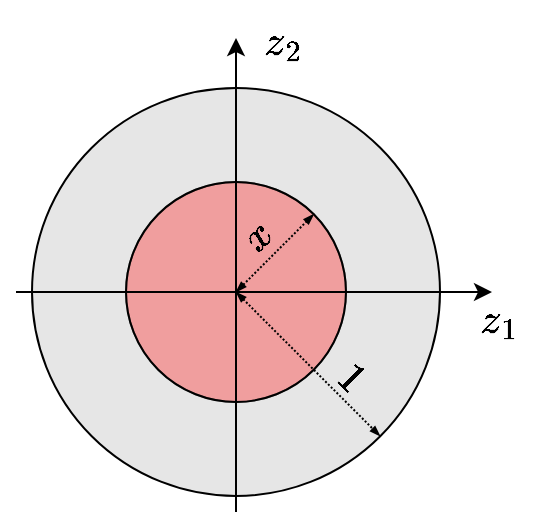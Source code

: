 <mxfile version="24.2.5" type="device">
  <diagram name="Página-1" id="E-DP9fMv0TR5NF7smadX">
    <mxGraphModel dx="779" dy="482" grid="1" gridSize="6" guides="1" tooltips="1" connect="1" arrows="1" fold="1" page="1" pageScale="1" pageWidth="290" pageHeight="320" background="#ffffff" math="1" shadow="0">
      <root>
        <mxCell id="0" />
        <mxCell id="1" parent="0" />
        <mxCell id="xAZlT9sS_4fq85W6sB17-2" value="" style="ellipse;whiteSpace=wrap;html=1;aspect=fixed;fillColor=#E6E6E6;" parent="1" vertex="1">
          <mxGeometry x="32" y="47" width="204" height="204" as="geometry" />
        </mxCell>
        <mxCell id="XVFy80TCQt1yeqZxp_9k-1" value="" style="ellipse;whiteSpace=wrap;html=1;aspect=fixed;fillColor=#FF3333;opacity=40;" vertex="1" parent="1">
          <mxGeometry x="79" y="94" width="110" height="110" as="geometry" />
        </mxCell>
        <mxCell id="XVFy80TCQt1yeqZxp_9k-2" value="" style="ellipse;whiteSpace=wrap;html=1;aspect=fixed;fillColor=none;" vertex="1" parent="1">
          <mxGeometry x="79" y="94" width="110" height="110" as="geometry" />
        </mxCell>
        <mxCell id="xAZlT9sS_4fq85W6sB17-8" value="" style="endArrow=classic;html=1;rounded=0;" parent="1" edge="1">
          <mxGeometry width="50" height="50" relative="1" as="geometry">
            <mxPoint x="24" y="149" as="sourcePoint" />
            <mxPoint x="262" y="149" as="targetPoint" />
          </mxGeometry>
        </mxCell>
        <mxCell id="xAZlT9sS_4fq85W6sB17-9" value="" style="endArrow=classic;html=1;rounded=0;" parent="1" edge="1">
          <mxGeometry width="50" height="50" relative="1" as="geometry">
            <mxPoint x="134" y="259" as="sourcePoint" />
            <mxPoint x="134" y="22" as="targetPoint" />
          </mxGeometry>
        </mxCell>
        <mxCell id="XVFy80TCQt1yeqZxp_9k-4" value="\(x\)" style="text;html=1;align=center;verticalAlign=middle;whiteSpace=wrap;rounded=0;rotation=315;fontSize=18;" vertex="1" parent="1">
          <mxGeometry x="130" y="112" width="30" height="19" as="geometry" />
        </mxCell>
        <mxCell id="XVFy80TCQt1yeqZxp_9k-8" value="" style="endArrow=blockThin;startArrow=blockThin;html=1;rounded=0;entryX=1;entryY=1;entryDx=0;entryDy=0;endFill=1;startFill=1;endSize=3;startSize=3;dashed=1;dashPattern=1 1;" edge="1" parent="1" target="xAZlT9sS_4fq85W6sB17-2">
          <mxGeometry width="50" height="50" relative="1" as="geometry">
            <mxPoint x="134" y="149" as="sourcePoint" />
            <mxPoint x="203" y="173" as="targetPoint" />
          </mxGeometry>
        </mxCell>
        <mxCell id="XVFy80TCQt1yeqZxp_9k-3" value="" style="endArrow=blockThin;startArrow=blockThin;html=1;rounded=0;entryX=1;entryY=0;entryDx=0;entryDy=0;endFill=1;startFill=1;endSize=3;startSize=3;dashed=1;dashPattern=1 1;" edge="1" parent="1" target="XVFy80TCQt1yeqZxp_9k-2">
          <mxGeometry width="50" height="50" relative="1" as="geometry">
            <mxPoint x="134" y="149" as="sourcePoint" />
            <mxPoint x="184" y="99" as="targetPoint" />
          </mxGeometry>
        </mxCell>
        <mxCell id="XVFy80TCQt1yeqZxp_9k-9" value="\(1\)" style="text;html=1;align=center;verticalAlign=middle;whiteSpace=wrap;rounded=0;rotation=45;fontSize=18;" vertex="1" parent="1">
          <mxGeometry x="176" y="183" width="30" height="19" as="geometry" />
        </mxCell>
        <mxCell id="XVFy80TCQt1yeqZxp_9k-12" value="\(z_1\)" style="text;html=1;align=center;verticalAlign=middle;whiteSpace=wrap;rounded=0;rotation=0;fontSize=18;" vertex="1" parent="1">
          <mxGeometry x="250" y="149" width="32" height="30" as="geometry" />
        </mxCell>
        <mxCell id="XVFy80TCQt1yeqZxp_9k-13" value="\(z_2\)" style="text;html=1;align=center;verticalAlign=middle;whiteSpace=wrap;rounded=0;rotation=0;fontSize=18;" vertex="1" parent="1">
          <mxGeometry x="142" y="10" width="32" height="30" as="geometry" />
        </mxCell>
      </root>
    </mxGraphModel>
  </diagram>
</mxfile>
